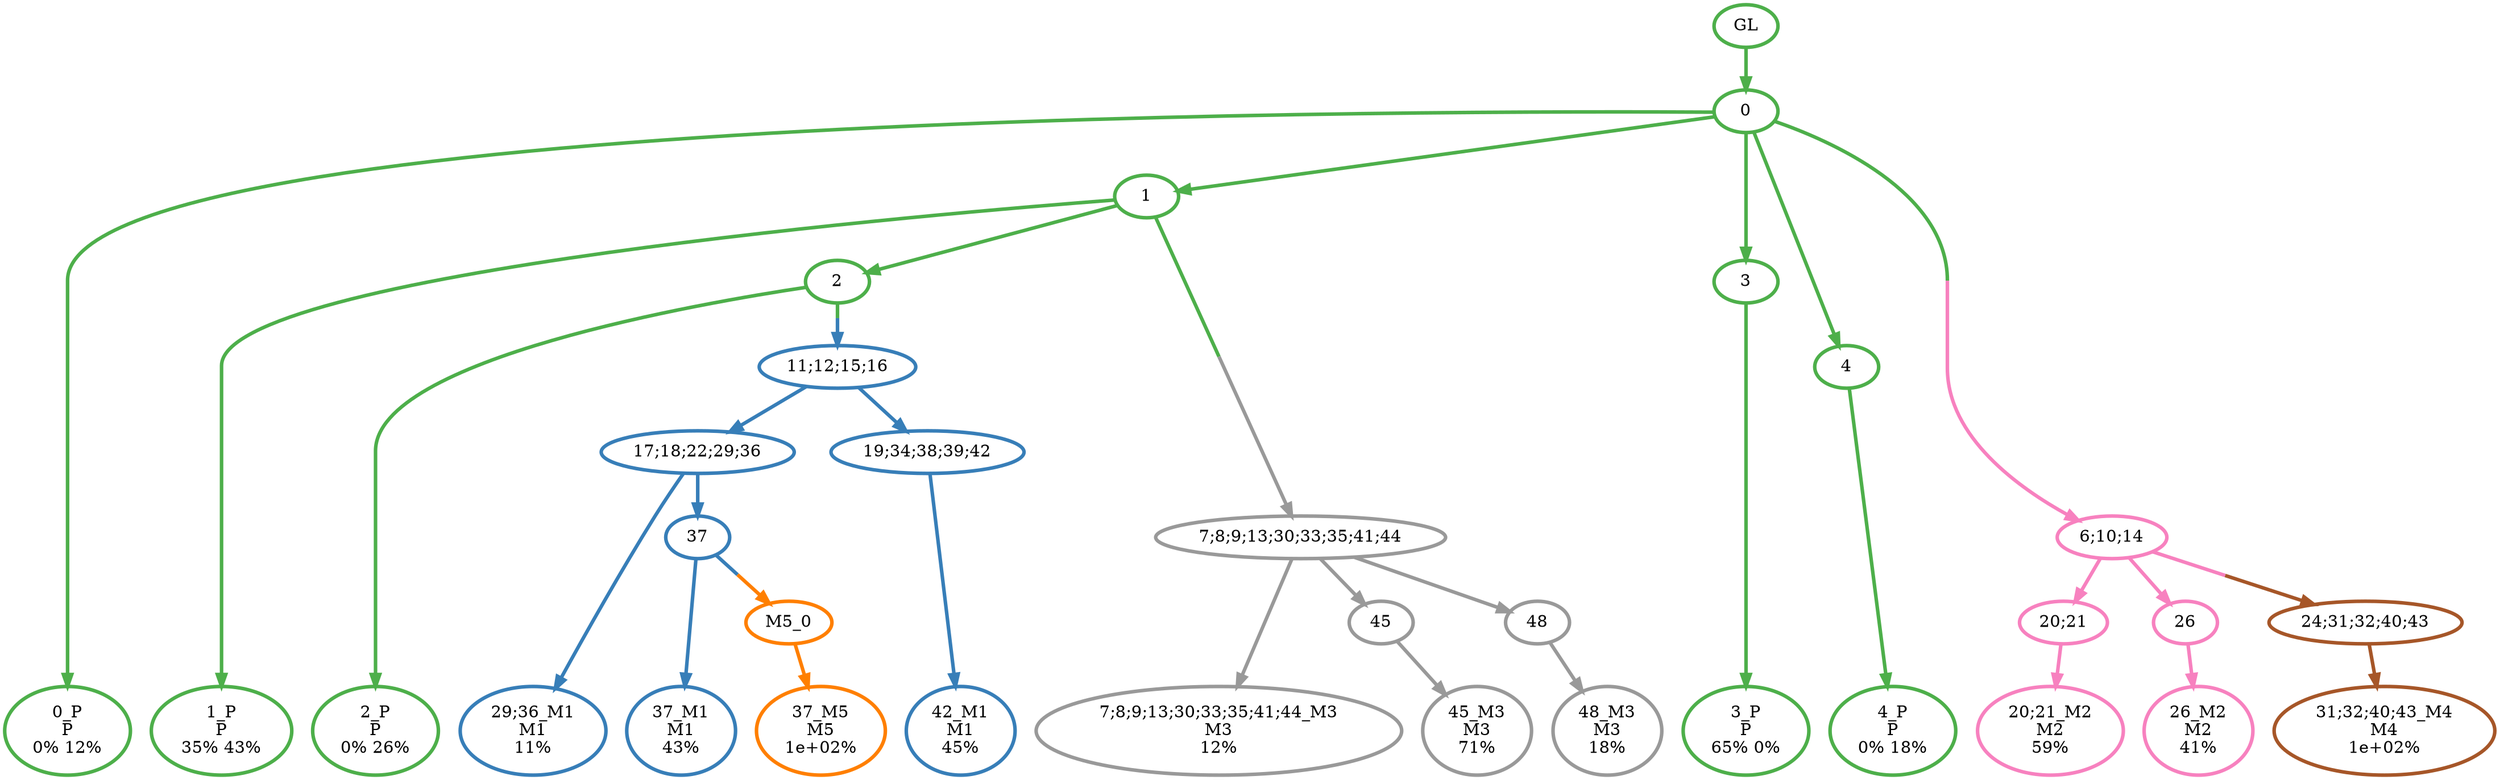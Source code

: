 digraph T {
	{
		rank=same
		30 [penwidth=3,colorscheme=set19,color=3,label="0_P\nP\n0% 12%"]
		28 [penwidth=3,colorscheme=set19,color=3,label="1_P\nP\n35% 43%"]
		26 [penwidth=3,colorscheme=set19,color=3,label="2_P\nP\n0% 26%"]
		24 [penwidth=3,colorscheme=set19,color=3,label="3_P\nP\n65% 0%"]
		22 [penwidth=3,colorscheme=set19,color=3,label="4_P\nP\n0% 18%"]
		20 [penwidth=3,colorscheme=set19,color=2,label="29;36_M1\nM1\n11%"]
		18 [penwidth=3,colorscheme=set19,color=2,label="37_M1\nM1\n43%"]
		16 [penwidth=3,colorscheme=set19,color=2,label="42_M1\nM1\n45%"]
		14 [penwidth=3,colorscheme=set19,color=8,label="20;21_M2\nM2\n59%"]
		12 [penwidth=3,colorscheme=set19,color=8,label="26_M2\nM2\n41%"]
		11 [penwidth=3,colorscheme=set19,color=9,label="7;8;9;13;30;33;35;41;44_M3\nM3\n12%"]
		9 [penwidth=3,colorscheme=set19,color=9,label="45_M3\nM3\n71%"]
		7 [penwidth=3,colorscheme=set19,color=9,label="48_M3\nM3\n18%"]
		6 [penwidth=3,colorscheme=set19,color=7,label="31;32;40;43_M4\nM4\n1e+02%"]
		5 [penwidth=3,colorscheme=set19,color=5,label="37_M5\nM5\n1e+02%"]
	}
	32 [penwidth=3,colorscheme=set19,color=3,label="GL"]
	31 [penwidth=3,colorscheme=set19,color=3,label="0"]
	29 [penwidth=3,colorscheme=set19,color=3,label="1"]
	27 [penwidth=3,colorscheme=set19,color=3,label="2"]
	25 [penwidth=3,colorscheme=set19,color=3,label="3"]
	23 [penwidth=3,colorscheme=set19,color=3,label="4"]
	21 [penwidth=3,colorscheme=set19,color=2,label="17;18;22;29;36"]
	19 [penwidth=3,colorscheme=set19,color=2,label="37"]
	17 [penwidth=3,colorscheme=set19,color=2,label="19;34;38;39;42"]
	15 [penwidth=3,colorscheme=set19,color=8,label="20;21"]
	13 [penwidth=3,colorscheme=set19,color=8,label="26"]
	10 [penwidth=3,colorscheme=set19,color=9,label="45"]
	8 [penwidth=3,colorscheme=set19,color=9,label="48"]
	4 [penwidth=3,colorscheme=set19,color=7,label="24;31;32;40;43"]
	3 [penwidth=3,colorscheme=set19,color=5,label="M5_0"]
	2 [penwidth=3,colorscheme=set19,color=9,label="7;8;9;13;30;33;35;41;44"]
	1 [penwidth=3,colorscheme=set19,color=8,label="6;10;14"]
	0 [penwidth=3,colorscheme=set19,color=2,label="11;12;15;16"]
	32 -> 31 [penwidth=3,colorscheme=set19,color=3]
	31 -> 30 [penwidth=3,colorscheme=set19,color=3]
	31 -> 29 [penwidth=3,colorscheme=set19,color=3]
	31 -> 25 [penwidth=3,colorscheme=set19,color=3]
	31 -> 23 [penwidth=3,colorscheme=set19,color=3]
	31 -> 1 [penwidth=3,colorscheme=set19,color="3;0.5:8"]
	29 -> 28 [penwidth=3,colorscheme=set19,color=3]
	29 -> 27 [penwidth=3,colorscheme=set19,color=3]
	29 -> 2 [penwidth=3,colorscheme=set19,color="3;0.5:9"]
	27 -> 26 [penwidth=3,colorscheme=set19,color=3]
	27 -> 0 [penwidth=3,colorscheme=set19,color="3;0.5:2"]
	25 -> 24 [penwidth=3,colorscheme=set19,color=3]
	23 -> 22 [penwidth=3,colorscheme=set19,color=3]
	21 -> 20 [penwidth=3,colorscheme=set19,color=2]
	21 -> 19 [penwidth=3,colorscheme=set19,color=2]
	19 -> 18 [penwidth=3,colorscheme=set19,color=2]
	19 -> 3 [penwidth=3,colorscheme=set19,color="2;0.5:5"]
	17 -> 16 [penwidth=3,colorscheme=set19,color=2]
	15 -> 14 [penwidth=3,colorscheme=set19,color=8]
	13 -> 12 [penwidth=3,colorscheme=set19,color=8]
	10 -> 9 [penwidth=3,colorscheme=set19,color=9]
	8 -> 7 [penwidth=3,colorscheme=set19,color=9]
	4 -> 6 [penwidth=3,colorscheme=set19,color=7]
	3 -> 5 [penwidth=3,colorscheme=set19,color=5]
	2 -> 11 [penwidth=3,colorscheme=set19,color=9]
	2 -> 10 [penwidth=3,colorscheme=set19,color=9]
	2 -> 8 [penwidth=3,colorscheme=set19,color=9]
	1 -> 15 [penwidth=3,colorscheme=set19,color=8]
	1 -> 13 [penwidth=3,colorscheme=set19,color=8]
	1 -> 4 [penwidth=3,colorscheme=set19,color="8;0.5:7"]
	0 -> 21 [penwidth=3,colorscheme=set19,color=2]
	0 -> 17 [penwidth=3,colorscheme=set19,color=2]
}
